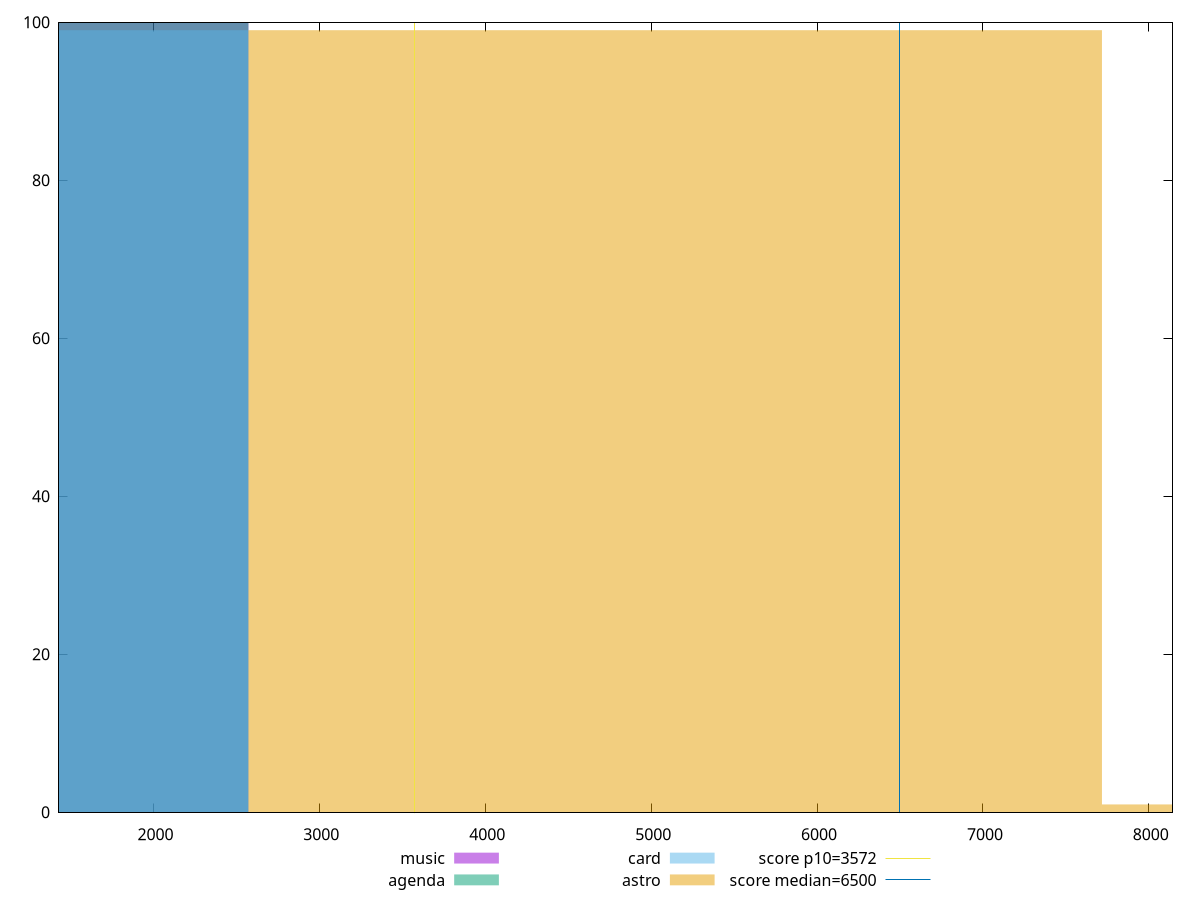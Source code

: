 reset

$music <<EOF
0 100
EOF

$agenda <<EOF
0 100
EOF

$card <<EOF
0 99
EOF

$astro <<EOF
10289.964742632621 1
5144.9823713163105 99
EOF

set key outside below
set boxwidth 5144.9823713163105
set xrange [1430.6609999999998:8142.665]
set yrange [0:100]
set trange [0:100]
set style fill transparent solid 0.5 noborder

set parametric
set terminal svg size 640, 520 enhanced background rgb 'white'
set output "reports/report_00030_2021-02-24T20-42-31.540Z/first-cpu-idle/comparison/histogram/all_raw.svg"

plot $music title "music" with boxes, \
     $agenda title "agenda" with boxes, \
     $card title "card" with boxes, \
     $astro title "astro" with boxes, \
     3572,t title "score p10=3572", \
     6500,t title "score median=6500"

reset
